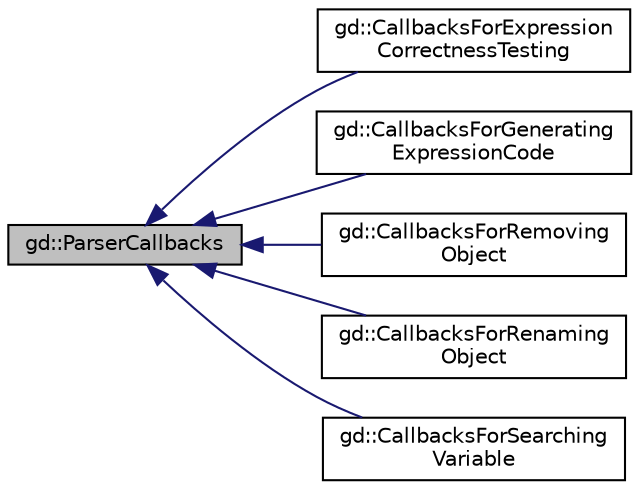 digraph "gd::ParserCallbacks"
{
  edge [fontname="Helvetica",fontsize="10",labelfontname="Helvetica",labelfontsize="10"];
  node [fontname="Helvetica",fontsize="10",shape=record];
  rankdir="LR";
  Node1 [label="gd::ParserCallbacks",height=0.2,width=0.4,color="black", fillcolor="grey75", style="filled" fontcolor="black"];
  Node1 -> Node2 [dir="back",color="midnightblue",fontsize="10",style="solid",fontname="Helvetica"];
  Node2 [label="gd::CallbacksForExpression\lCorrectnessTesting",height=0.2,width=0.4,color="black", fillcolor="white", style="filled",URL="$classgd_1_1_callbacks_for_expression_correctness_testing.html",tooltip="Parser callbacks used to check expressions correctness. "];
  Node1 -> Node3 [dir="back",color="midnightblue",fontsize="10",style="solid",fontname="Helvetica"];
  Node3 [label="gd::CallbacksForGenerating\lExpressionCode",height=0.2,width=0.4,color="black", fillcolor="white", style="filled",URL="$classgd_1_1_callbacks_for_generating_expression_code.html",tooltip="Used to generate code from expressions. "];
  Node1 -> Node4 [dir="back",color="midnightblue",fontsize="10",style="solid",fontname="Helvetica"];
  Node4 [label="gd::CallbacksForRemoving\lObject",height=0.2,width=0.4,color="black", fillcolor="white", style="filled",URL="$classgd_1_1_callbacks_for_removing_object.html"];
  Node1 -> Node5 [dir="back",color="midnightblue",fontsize="10",style="solid",fontname="Helvetica"];
  Node5 [label="gd::CallbacksForRenaming\lObject",height=0.2,width=0.4,color="black", fillcolor="white", style="filled",URL="$classgd_1_1_callbacks_for_renaming_object.html"];
  Node1 -> Node6 [dir="back",color="midnightblue",fontsize="10",style="solid",fontname="Helvetica"];
  Node6 [label="gd::CallbacksForSearching\lVariable",height=0.2,width=0.4,color="black", fillcolor="white", style="filled",URL="$classgd_1_1_callbacks_for_searching_variable.html"];
}
